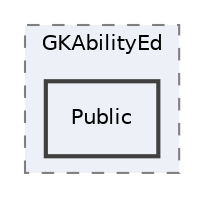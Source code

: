 digraph "Source/GKAbilityEd/Public"
{
 // LATEX_PDF_SIZE
  edge [fontname="Helvetica",fontsize="10",labelfontname="Helvetica",labelfontsize="10"];
  node [fontname="Helvetica",fontsize="10",shape=record];
  compound=true
  subgraph clusterdir_a1720aa389d21d4177798d03cb533d92 {
    graph [ bgcolor="#edf0f7", pencolor="grey50", style="filled,dashed,", label="GKAbilityEd", fontname="Helvetica", fontsize="10", URL="dir_a1720aa389d21d4177798d03cb533d92.html"]
  dir_a4e7cd31c535cbaa88a193c3ff981a89 [shape=box, label="Public", style="filled,bold,", fillcolor="#edf0f7", color="grey25", URL="dir_a4e7cd31c535cbaa88a193c3ff981a89.html"];
  }
}
